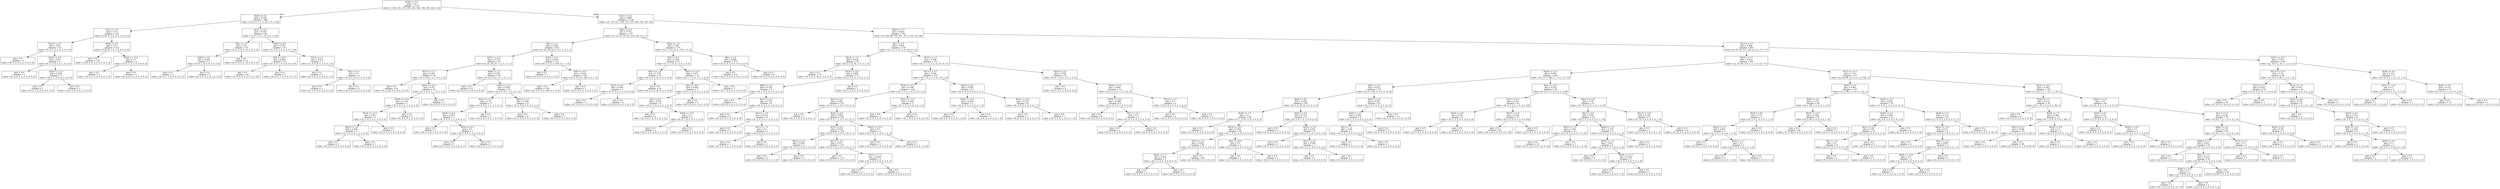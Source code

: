 digraph Tree {
node [shape=box] ;
0 [label="X[36] <= 0.5\ngini = 0.9\nsamples = 1347\nvalue = [136, 132, 134, 129, 128, 144, 144, 140, 128, 132]"] ;
1 [label="X[28] <= 2.5\ngini = 0.546\nsamples = 208\nvalue = [132, 0, 3, 1, 3, 20, 4, 0, 3, 42]"] ;
0 -> 1 [labeldistance=2.5, labelangle=45, headlabel="True"] ;
2 [label="X[21] <= 0.5\ngini = 0.16\nsamples = 142\nvalue = [130, 0, 2, 0, 3, 5, 2, 0, 0, 0]"] ;
1 -> 2 ;
3 [label="X[53] <= 3.5\ngini = 0.66\nsamples = 10\nvalue = [0, 0, 1, 0, 2, 5, 2, 0, 0, 0]"] ;
2 -> 3 ;
4 [label="gini = 0.0\nsamples = 5\nvalue = [0, 0, 0, 0, 0, 5, 0, 0, 0, 0]"] ;
3 -> 4 ;
5 [label="X[18] <= 4.0\ngini = 0.64\nsamples = 5\nvalue = [0, 0, 1, 0, 2, 0, 2, 0, 0, 0]"] ;
3 -> 5 ;
6 [label="gini = 0.0\nsamples = 2\nvalue = [0, 0, 0, 0, 2, 0, 0, 0, 0, 0]"] ;
5 -> 6 ;
7 [label="X[43] <= 11.5\ngini = 0.444\nsamples = 3\nvalue = [0, 0, 1, 0, 0, 0, 2, 0, 0, 0]"] ;
5 -> 7 ;
8 [label="gini = 0.0\nsamples = 1\nvalue = [0, 0, 1, 0, 0, 0, 0, 0, 0, 0]"] ;
7 -> 8 ;
9 [label="gini = 0.0\nsamples = 2\nvalue = [0, 0, 0, 0, 0, 0, 2, 0, 0, 0]"] ;
7 -> 9 ;
10 [label="X[44] <= 9.5\ngini = 0.03\nsamples = 132\nvalue = [130, 0, 1, 0, 1, 0, 0, 0, 0, 0]"] ;
2 -> 10 ;
11 [label="gini = 0.0\nsamples = 130\nvalue = [130, 0, 0, 0, 0, 0, 0, 0, 0, 0]"] ;
10 -> 11 ;
12 [label="X[42] <= 13.0\ngini = 0.5\nsamples = 2\nvalue = [0, 0, 1, 0, 1, 0, 0, 0, 0, 0]"] ;
10 -> 12 ;
13 [label="gini = 0.0\nsamples = 1\nvalue = [0, 0, 1, 0, 0, 0, 0, 0, 0, 0]"] ;
12 -> 13 ;
14 [label="gini = 0.0\nsamples = 1\nvalue = [0, 0, 0, 0, 1, 0, 0, 0, 0, 0]"] ;
12 -> 14 ;
15 [label="X[21] <= 6.5\ngini = 0.539\nsamples = 66\nvalue = [2, 0, 1, 1, 0, 15, 2, 0, 3, 42]"] ;
1 -> 15 ;
16 [label="X[5] <= 1.0\ngini = 0.32\nsamples = 16\nvalue = [0, 0, 1, 0, 0, 13, 2, 0, 0, 0]"] ;
15 -> 16 ;
17 [label="X[46] <= 3.0\ngini = 0.444\nsamples = 3\nvalue = [0, 0, 1, 0, 0, 0, 2, 0, 0, 0]"] ;
16 -> 17 ;
18 [label="gini = 0.0\nsamples = 1\nvalue = [0, 0, 1, 0, 0, 0, 0, 0, 0, 0]"] ;
17 -> 18 ;
19 [label="gini = 0.0\nsamples = 2\nvalue = [0, 0, 0, 0, 0, 0, 2, 0, 0, 0]"] ;
17 -> 19 ;
20 [label="gini = 0.0\nsamples = 13\nvalue = [0, 0, 0, 0, 0, 13, 0, 0, 0, 0]"] ;
16 -> 20 ;
21 [label="X[34] <= 8.0\ngini = 0.287\nsamples = 50\nvalue = [2, 0, 0, 1, 0, 2, 0, 0, 3, 42]"] ;
15 -> 21 ;
22 [label="X[9] <= 10.5\ngini = 0.045\nsamples = 43\nvalue = [0, 0, 0, 1, 0, 0, 0, 0, 0, 42]"] ;
21 -> 22 ;
23 [label="gini = 0.0\nsamples = 42\nvalue = [0, 0, 0, 0, 0, 0, 0, 0, 0, 42]"] ;
22 -> 23 ;
24 [label="gini = 0.0\nsamples = 1\nvalue = [0, 0, 0, 1, 0, 0, 0, 0, 0, 0]"] ;
22 -> 24 ;
25 [label="X[53] <= 1.5\ngini = 0.653\nsamples = 7\nvalue = [2, 0, 0, 0, 0, 2, 0, 0, 3, 0]"] ;
21 -> 25 ;
26 [label="gini = 0.0\nsamples = 3\nvalue = [0, 0, 0, 0, 0, 0, 0, 0, 3, 0]"] ;
25 -> 26 ;
27 [label="X[2] <= 6.5\ngini = 0.5\nsamples = 4\nvalue = [2, 0, 0, 0, 0, 2, 0, 0, 0, 0]"] ;
25 -> 27 ;
28 [label="gini = 0.0\nsamples = 2\nvalue = [2, 0, 0, 0, 0, 0, 0, 0, 0, 0]"] ;
27 -> 28 ;
29 [label="gini = 0.0\nsamples = 2\nvalue = [0, 0, 0, 0, 0, 2, 0, 0, 0, 0]"] ;
27 -> 29 ;
30 [label="X[21] <= 0.5\ngini = 0.888\nsamples = 1139\nvalue = [4, 132, 131, 128, 125, 124, 140, 140, 125, 90]"] ;
0 -> 30 [labeldistance=2.5, labelangle=-45, headlabel="False"] ;
31 [label="X[42] <= 8.5\ngini = 0.731\nsamples = 357\nvalue = [0, 32, 33, 10, 24, 114, 136, 5, 2, 1]"] ;
30 -> 31 ;
32 [label="X[5] <= 1.5\ngini = 0.589\nsamples = 183\nvalue = [0, 25, 26, 10, 3, 111, 1, 4, 2, 1]"] ;
31 -> 32 ;
33 [label="X[27] <= 12.5\ngini = 0.725\nsamples = 72\nvalue = [0, 25, 26, 10, 3, 2, 1, 3, 1, 1]"] ;
32 -> 33 ;
34 [label="X[37] <= 1.5\ngini = 0.461\nsamples = 36\nvalue = [0, 2, 26, 2, 2, 1, 0, 3, 0, 0]"] ;
33 -> 34 ;
35 [label="gini = 0.0\nsamples = 26\nvalue = [0, 0, 26, 0, 0, 0, 0, 0, 0, 0]"] ;
34 -> 35 ;
36 [label="X[43] <= 15.0\ngini = 0.78\nsamples = 10\nvalue = [0, 2, 0, 2, 2, 1, 0, 3, 0, 0]"] ;
34 -> 36 ;
37 [label="X[34] <= 12.0\ngini = 0.735\nsamples = 7\nvalue = [0, 2, 0, 2, 2, 1, 0, 0, 0, 0]"] ;
36 -> 37 ;
38 [label="X[19] <= 12.0\ngini = 0.64\nsamples = 5\nvalue = [0, 2, 0, 2, 0, 1, 0, 0, 0, 0]"] ;
37 -> 38 ;
39 [label="X[25] <= 5.0\ngini = 0.444\nsamples = 3\nvalue = [0, 0, 0, 2, 0, 1, 0, 0, 0, 0]"] ;
38 -> 39 ;
40 [label="gini = 0.0\nsamples = 2\nvalue = [0, 0, 0, 2, 0, 0, 0, 0, 0, 0]"] ;
39 -> 40 ;
41 [label="gini = 0.0\nsamples = 1\nvalue = [0, 0, 0, 0, 0, 1, 0, 0, 0, 0]"] ;
39 -> 41 ;
42 [label="gini = 0.0\nsamples = 2\nvalue = [0, 2, 0, 0, 0, 0, 0, 0, 0, 0]"] ;
38 -> 42 ;
43 [label="gini = 0.0\nsamples = 2\nvalue = [0, 0, 0, 0, 2, 0, 0, 0, 0, 0]"] ;
37 -> 43 ;
44 [label="gini = 0.0\nsamples = 3\nvalue = [0, 0, 0, 0, 0, 0, 0, 3, 0, 0]"] ;
36 -> 44 ;
45 [label="X[46] <= 2.5\ngini = 0.539\nsamples = 36\nvalue = [0, 23, 0, 8, 1, 1, 1, 0, 1, 1]"] ;
33 -> 45 ;
46 [label="gini = 0.0\nsamples = 23\nvalue = [0, 23, 0, 0, 0, 0, 0, 0, 0, 0]"] ;
45 -> 46 ;
47 [label="X[12] <= 13.5\ngini = 0.592\nsamples = 13\nvalue = [0, 0, 0, 8, 1, 1, 1, 0, 1, 1]"] ;
45 -> 47 ;
48 [label="X[51] <= 11.5\ngini = 0.75\nsamples = 4\nvalue = [0, 0, 0, 0, 1, 1, 1, 0, 0, 1]"] ;
47 -> 48 ;
49 [label="X[10] <= 8.5\ngini = 0.667\nsamples = 3\nvalue = [0, 0, 0, 0, 1, 1, 0, 0, 0, 1]"] ;
48 -> 49 ;
50 [label="gini = 0.0\nsamples = 1\nvalue = [0, 0, 0, 0, 1, 0, 0, 0, 0, 0]"] ;
49 -> 50 ;
51 [label="X[52] <= 9.5\ngini = 0.5\nsamples = 2\nvalue = [0, 0, 0, 0, 0, 1, 0, 0, 0, 1]"] ;
49 -> 51 ;
52 [label="gini = 0.0\nsamples = 1\nvalue = [0, 0, 0, 0, 0, 0, 0, 0, 0, 1]"] ;
51 -> 52 ;
53 [label="gini = 0.0\nsamples = 1\nvalue = [0, 0, 0, 0, 0, 1, 0, 0, 0, 0]"] ;
51 -> 53 ;
54 [label="gini = 0.0\nsamples = 1\nvalue = [0, 0, 0, 0, 0, 0, 1, 0, 0, 0]"] ;
48 -> 54 ;
55 [label="X[62] <= 1.5\ngini = 0.198\nsamples = 9\nvalue = [0, 0, 0, 8, 0, 0, 0, 0, 1, 0]"] ;
47 -> 55 ;
56 [label="gini = 0.0\nsamples = 8\nvalue = [0, 0, 0, 8, 0, 0, 0, 0, 0, 0]"] ;
55 -> 56 ;
57 [label="gini = 0.0\nsamples = 1\nvalue = [0, 0, 0, 0, 0, 0, 0, 0, 1, 0]"] ;
55 -> 57 ;
58 [label="X[18] <= 4.0\ngini = 0.036\nsamples = 111\nvalue = [0, 0, 0, 0, 0, 109, 0, 1, 1, 0]"] ;
32 -> 58 ;
59 [label="gini = 0.0\nsamples = 1\nvalue = [0, 0, 0, 0, 0, 0, 0, 1, 0, 0]"] ;
58 -> 59 ;
60 [label="X[9] <= 15.0\ngini = 0.018\nsamples = 110\nvalue = [0, 0, 0, 0, 0, 109, 0, 0, 1, 0]"] ;
58 -> 60 ;
61 [label="gini = 0.0\nsamples = 109\nvalue = [0, 0, 0, 0, 0, 109, 0, 0, 0, 0]"] ;
60 -> 61 ;
62 [label="gini = 0.0\nsamples = 1\nvalue = [0, 0, 0, 0, 0, 0, 0, 0, 1, 0]"] ;
60 -> 62 ;
63 [label="X[54] <= 1.5\ngini = 0.38\nsamples = 174\nvalue = [0, 7, 7, 0, 21, 3, 135, 1, 0, 0]"] ;
31 -> 63 ;
64 [label="X[2] <= 0.5\ngini = 0.622\nsamples = 37\nvalue = [0, 7, 1, 0, 21, 3, 4, 1, 0, 0]"] ;
63 -> 64 ;
65 [label="X[41] <= 3.0\ngini = 0.159\nsamples = 23\nvalue = [0, 0, 0, 0, 21, 0, 2, 0, 0, 0]"] ;
64 -> 65 ;
66 [label="X[12] <= 6.5\ngini = 0.444\nsamples = 3\nvalue = [0, 0, 0, 0, 1, 0, 2, 0, 0, 0]"] ;
65 -> 66 ;
67 [label="gini = 0.0\nsamples = 1\nvalue = [0, 0, 0, 0, 1, 0, 0, 0, 0, 0]"] ;
66 -> 67 ;
68 [label="gini = 0.0\nsamples = 2\nvalue = [0, 0, 0, 0, 0, 0, 2, 0, 0, 0]"] ;
66 -> 68 ;
69 [label="gini = 0.0\nsamples = 20\nvalue = [0, 0, 0, 0, 20, 0, 0, 0, 0, 0]"] ;
65 -> 69 ;
70 [label="X[27] <= 15.0\ngini = 0.673\nsamples = 14\nvalue = [0, 7, 1, 0, 0, 3, 2, 1, 0, 0]"] ;
64 -> 70 ;
71 [label="X[5] <= 10.0\ngini = 0.694\nsamples = 7\nvalue = [0, 0, 1, 0, 0, 3, 2, 1, 0, 0]"] ;
70 -> 71 ;
72 [label="X[2] <= 6.5\ngini = 0.625\nsamples = 4\nvalue = [0, 0, 1, 0, 0, 0, 2, 1, 0, 0]"] ;
71 -> 72 ;
73 [label="gini = 0.0\nsamples = 2\nvalue = [0, 0, 0, 0, 0, 0, 2, 0, 0, 0]"] ;
72 -> 73 ;
74 [label="X[50] <= 13.0\ngini = 0.5\nsamples = 2\nvalue = [0, 0, 1, 0, 0, 0, 0, 1, 0, 0]"] ;
72 -> 74 ;
75 [label="gini = 0.0\nsamples = 1\nvalue = [0, 0, 0, 0, 0, 0, 0, 1, 0, 0]"] ;
74 -> 75 ;
76 [label="gini = 0.0\nsamples = 1\nvalue = [0, 0, 1, 0, 0, 0, 0, 0, 0, 0]"] ;
74 -> 76 ;
77 [label="gini = 0.0\nsamples = 3\nvalue = [0, 0, 0, 0, 0, 3, 0, 0, 0, 0]"] ;
71 -> 77 ;
78 [label="gini = 0.0\nsamples = 7\nvalue = [0, 7, 0, 0, 0, 0, 0, 0, 0, 0]"] ;
70 -> 78 ;
79 [label="X[9] <= 3.0\ngini = 0.084\nsamples = 137\nvalue = [0, 0, 6, 0, 0, 0, 131, 0, 0, 0]"] ;
63 -> 79 ;
80 [label="gini = 0.0\nsamples = 131\nvalue = [0, 0, 0, 0, 0, 0, 131, 0, 0, 0]"] ;
79 -> 80 ;
81 [label="gini = 0.0\nsamples = 6\nvalue = [0, 0, 6, 0, 0, 0, 0, 0, 0, 0]"] ;
79 -> 81 ;
82 [label="X[60] <= 7.5\ngini = 0.861\nsamples = 782\nvalue = [4, 100, 98, 118, 101, 10, 4, 135, 123, 89]"] ;
30 -> 82 ;
83 [label="X[5] <= 0.5\ngini = 0.502\nsamples = 179\nvalue = [0, 7, 4, 7, 17, 2, 0, 124, 6, 12]"] ;
82 -> 83 ;
84 [label="X[12] <= 7.5\ngini = 0.638\nsamples = 28\nvalue = [0, 2, 3, 0, 16, 1, 0, 3, 2, 1]"] ;
83 -> 84 ;
85 [label="gini = 0.0\nsamples = 16\nvalue = [0, 0, 0, 0, 16, 0, 0, 0, 0, 0]"] ;
84 -> 85 ;
86 [label="X[53] <= 15.0\ngini = 0.806\nsamples = 12\nvalue = [0, 2, 3, 0, 0, 1, 0, 3, 2, 1]"] ;
84 -> 86 ;
87 [label="X[60] <= 1.5\ngini = 0.765\nsamples = 9\nvalue = [0, 2, 0, 0, 0, 1, 0, 3, 2, 1]"] ;
86 -> 87 ;
88 [label="gini = 0.0\nsamples = 3\nvalue = [0, 0, 0, 0, 0, 0, 0, 3, 0, 0]"] ;
87 -> 88 ;
89 [label="X[21] <= 6.0\ngini = 0.722\nsamples = 6\nvalue = [0, 2, 0, 0, 0, 1, 0, 0, 2, 1]"] ;
87 -> 89 ;
90 [label="gini = 0.0\nsamples = 2\nvalue = [0, 2, 0, 0, 0, 0, 0, 0, 0, 0]"] ;
89 -> 90 ;
91 [label="X[17] <= 3.0\ngini = 0.625\nsamples = 4\nvalue = [0, 0, 0, 0, 0, 1, 0, 0, 2, 1]"] ;
89 -> 91 ;
92 [label="gini = 0.0\nsamples = 2\nvalue = [0, 0, 0, 0, 0, 0, 0, 0, 2, 0]"] ;
91 -> 92 ;
93 [label="X[37] <= 7.5\ngini = 0.5\nsamples = 2\nvalue = [0, 0, 0, 0, 0, 1, 0, 0, 0, 1]"] ;
91 -> 93 ;
94 [label="gini = 0.0\nsamples = 1\nvalue = [0, 0, 0, 0, 0, 1, 0, 0, 0, 0]"] ;
93 -> 94 ;
95 [label="gini = 0.0\nsamples = 1\nvalue = [0, 0, 0, 0, 0, 0, 0, 0, 0, 1]"] ;
93 -> 95 ;
96 [label="gini = 0.0\nsamples = 3\nvalue = [0, 0, 3, 0, 0, 0, 0, 0, 0, 0]"] ;
86 -> 96 ;
97 [label="X[53] <= 1.5\ngini = 0.348\nsamples = 151\nvalue = [0, 5, 1, 7, 1, 1, 0, 121, 4, 11]"] ;
83 -> 97 ;
98 [label="X[17] <= 5.5\ngini = 0.218\nsamples = 135\nvalue = [0, 1, 0, 1, 1, 0, 0, 119, 4, 9]"] ;
97 -> 98 ;
99 [label="X[19] <= 10.5\ngini = 0.109\nsamples = 124\nvalue = [0, 1, 0, 1, 1, 0, 0, 117, 2, 2]"] ;
98 -> 99 ;
100 [label="X[51] <= 2.5\ngini = 0.065\nsamples = 121\nvalue = [0, 0, 0, 1, 1, 0, 0, 117, 0, 2]"] ;
99 -> 100 ;
101 [label="gini = 0.0\nsamples = 1\nvalue = [0, 0, 0, 0, 0, 0, 0, 0, 0, 1]"] ;
100 -> 101 ;
102 [label="X[25] <= 6.5\ngini = 0.049\nsamples = 120\nvalue = [0, 0, 0, 1, 1, 0, 0, 117, 0, 1]"] ;
100 -> 102 ;
103 [label="X[37] <= 0.5\ngini = 0.033\nsamples = 118\nvalue = [0, 0, 0, 1, 0, 0, 0, 116, 0, 1]"] ;
102 -> 103 ;
104 [label="X[52] <= 4.5\ngini = 0.444\nsamples = 3\nvalue = [0, 0, 0, 1, 0, 0, 0, 2, 0, 0]"] ;
103 -> 104 ;
105 [label="gini = 0.0\nsamples = 2\nvalue = [0, 0, 0, 0, 0, 0, 0, 2, 0, 0]"] ;
104 -> 105 ;
106 [label="gini = 0.0\nsamples = 1\nvalue = [0, 0, 0, 1, 0, 0, 0, 0, 0, 0]"] ;
104 -> 106 ;
107 [label="X[17] <= 4.5\ngini = 0.017\nsamples = 115\nvalue = [0, 0, 0, 0, 0, 0, 0, 114, 0, 1]"] ;
103 -> 107 ;
108 [label="gini = 0.0\nsamples = 112\nvalue = [0, 0, 0, 0, 0, 0, 0, 112, 0, 0]"] ;
107 -> 108 ;
109 [label="X[27] <= 7.5\ngini = 0.444\nsamples = 3\nvalue = [0, 0, 0, 0, 0, 0, 0, 2, 0, 1]"] ;
107 -> 109 ;
110 [label="gini = 0.0\nsamples = 2\nvalue = [0, 0, 0, 0, 0, 0, 0, 2, 0, 0]"] ;
109 -> 110 ;
111 [label="gini = 0.0\nsamples = 1\nvalue = [0, 0, 0, 0, 0, 0, 0, 0, 0, 1]"] ;
109 -> 111 ;
112 [label="X[43] <= 13.5\ngini = 0.5\nsamples = 2\nvalue = [0, 0, 0, 0, 1, 0, 0, 1, 0, 0]"] ;
102 -> 112 ;
113 [label="gini = 0.0\nsamples = 1\nvalue = [0, 0, 0, 0, 1, 0, 0, 0, 0, 0]"] ;
112 -> 113 ;
114 [label="gini = 0.0\nsamples = 1\nvalue = [0, 0, 0, 0, 0, 0, 0, 1, 0, 0]"] ;
112 -> 114 ;
115 [label="X[21] <= 13.5\ngini = 0.444\nsamples = 3\nvalue = [0, 1, 0, 0, 0, 0, 0, 0, 2, 0]"] ;
99 -> 115 ;
116 [label="gini = 0.0\nsamples = 2\nvalue = [0, 0, 0, 0, 0, 0, 0, 0, 2, 0]"] ;
115 -> 116 ;
117 [label="gini = 0.0\nsamples = 1\nvalue = [0, 1, 0, 0, 0, 0, 0, 0, 0, 0]"] ;
115 -> 117 ;
118 [label="X[26] <= 8.5\ngini = 0.529\nsamples = 11\nvalue = [0, 0, 0, 0, 0, 0, 0, 2, 2, 7]"] ;
98 -> 118 ;
119 [label="X[52] <= 10.5\ngini = 0.444\nsamples = 3\nvalue = [0, 0, 0, 0, 0, 0, 0, 2, 1, 0]"] ;
118 -> 119 ;
120 [label="gini = 0.0\nsamples = 2\nvalue = [0, 0, 0, 0, 0, 0, 0, 2, 0, 0]"] ;
119 -> 120 ;
121 [label="gini = 0.0\nsamples = 1\nvalue = [0, 0, 0, 0, 0, 0, 0, 0, 1, 0]"] ;
119 -> 121 ;
122 [label="X[35] <= 14.0\ngini = 0.219\nsamples = 8\nvalue = [0, 0, 0, 0, 0, 0, 0, 0, 1, 7]"] ;
118 -> 122 ;
123 [label="gini = 0.0\nsamples = 7\nvalue = [0, 0, 0, 0, 0, 0, 0, 0, 0, 7]"] ;
122 -> 123 ;
124 [label="gini = 0.0\nsamples = 1\nvalue = [0, 0, 0, 0, 0, 0, 0, 0, 1, 0]"] ;
122 -> 124 ;
125 [label="X[10] <= 2.0\ngini = 0.758\nsamples = 16\nvalue = [0, 4, 1, 6, 0, 1, 0, 2, 0, 2]"] ;
97 -> 125 ;
126 [label="gini = 0.0\nsamples = 4\nvalue = [0, 4, 0, 0, 0, 0, 0, 0, 0, 0]"] ;
125 -> 126 ;
127 [label="X[38] <= 0.5\ngini = 0.681\nsamples = 12\nvalue = [0, 0, 1, 6, 0, 1, 0, 2, 0, 2]"] ;
125 -> 127 ;
128 [label="X[10] <= 15.0\ngini = 0.406\nsamples = 8\nvalue = [0, 0, 1, 6, 0, 1, 0, 0, 0, 0]"] ;
127 -> 128 ;
129 [label="gini = 0.0\nsamples = 6\nvalue = [0, 0, 0, 6, 0, 0, 0, 0, 0, 0]"] ;
128 -> 129 ;
130 [label="X[2] <= 11.5\ngini = 0.5\nsamples = 2\nvalue = [0, 0, 1, 0, 0, 1, 0, 0, 0, 0]"] ;
128 -> 130 ;
131 [label="gini = 0.0\nsamples = 1\nvalue = [0, 0, 1, 0, 0, 0, 0, 0, 0, 0]"] ;
130 -> 131 ;
132 [label="gini = 0.0\nsamples = 1\nvalue = [0, 0, 0, 0, 0, 1, 0, 0, 0, 0]"] ;
130 -> 132 ;
133 [label="X[14] <= 1.0\ngini = 0.5\nsamples = 4\nvalue = [0, 0, 0, 0, 0, 0, 0, 2, 0, 2]"] ;
127 -> 133 ;
134 [label="gini = 0.0\nsamples = 2\nvalue = [0, 0, 0, 0, 0, 0, 0, 0, 0, 2]"] ;
133 -> 134 ;
135 [label="gini = 0.0\nsamples = 2\nvalue = [0, 0, 0, 0, 0, 0, 0, 2, 0, 0]"] ;
133 -> 135 ;
136 [label="X[33] <= 3.5\ngini = 0.844\nsamples = 603\nvalue = [4, 93, 94, 111, 84, 8, 4, 11, 117, 77]"] ;
82 -> 136 ;
137 [label="X[43] <= 3.5\ngini = 0.812\nsamples = 497\nvalue = [2, 79, 94, 110, 3, 7, 1, 9, 115, 77]"] ;
136 -> 137 ;
138 [label="X[29] <= 12.5\ngini = 0.666\nsamples = 220\nvalue = [0, 15, 5, 100, 0, 7, 0, 3, 15, 75]"] ;
137 -> 138 ;
139 [label="X[34] <= 3.5\ngini = 0.423\nsamples = 127\nvalue = [0, 5, 2, 95, 0, 3, 0, 0, 13, 9]"] ;
138 -> 139 ;
140 [label="X[26] <= 8.5\ngini = 0.228\nsamples = 105\nvalue = [0, 3, 2, 92, 0, 3, 0, 0, 0, 5]"] ;
139 -> 140 ;
141 [label="X[28] <= 7.5\ngini = 0.1\nsamples = 96\nvalue = [0, 1, 2, 91, 0, 0, 0, 0, 0, 2]"] ;
140 -> 141 ;
142 [label="gini = 0.0\nsamples = 2\nvalue = [0, 0, 2, 0, 0, 0, 0, 0, 0, 0]"] ;
141 -> 142 ;
143 [label="X[19] <= 14.5\ngini = 0.062\nsamples = 94\nvalue = [0, 1, 0, 91, 0, 0, 0, 0, 0, 2]"] ;
141 -> 143 ;
144 [label="X[13] <= 3.5\ngini = 0.022\nsamples = 92\nvalue = [0, 0, 0, 91, 0, 0, 0, 0, 0, 1]"] ;
143 -> 144 ;
145 [label="X[20] <= 7.5\ngini = 0.444\nsamples = 3\nvalue = [0, 0, 0, 2, 0, 0, 0, 0, 0, 1]"] ;
144 -> 145 ;
146 [label="gini = 0.0\nsamples = 1\nvalue = [0, 0, 0, 0, 0, 0, 0, 0, 0, 1]"] ;
145 -> 146 ;
147 [label="gini = 0.0\nsamples = 2\nvalue = [0, 0, 0, 2, 0, 0, 0, 0, 0, 0]"] ;
145 -> 147 ;
148 [label="gini = 0.0\nsamples = 89\nvalue = [0, 0, 0, 89, 0, 0, 0, 0, 0, 0]"] ;
144 -> 148 ;
149 [label="X[4] <= 10.0\ngini = 0.5\nsamples = 2\nvalue = [0, 1, 0, 0, 0, 0, 0, 0, 0, 1]"] ;
143 -> 149 ;
150 [label="gini = 0.0\nsamples = 1\nvalue = [0, 1, 0, 0, 0, 0, 0, 0, 0, 0]"] ;
149 -> 150 ;
151 [label="gini = 0.0\nsamples = 1\nvalue = [0, 0, 0, 0, 0, 0, 0, 0, 0, 1]"] ;
149 -> 151 ;
152 [label="X[36] <= 5.0\ngini = 0.716\nsamples = 9\nvalue = [0, 2, 0, 1, 0, 3, 0, 0, 0, 3]"] ;
140 -> 152 ;
153 [label="gini = 0.0\nsamples = 3\nvalue = [0, 0, 0, 0, 0, 0, 0, 0, 0, 3]"] ;
152 -> 153 ;
154 [label="X[25] <= 5.5\ngini = 0.611\nsamples = 6\nvalue = [0, 2, 0, 1, 0, 3, 0, 0, 0, 0]"] ;
152 -> 154 ;
155 [label="gini = 0.0\nsamples = 3\nvalue = [0, 0, 0, 0, 0, 3, 0, 0, 0, 0]"] ;
154 -> 155 ;
156 [label="X[21] <= 9.5\ngini = 0.444\nsamples = 3\nvalue = [0, 2, 0, 1, 0, 0, 0, 0, 0, 0]"] ;
154 -> 156 ;
157 [label="gini = 0.0\nsamples = 2\nvalue = [0, 2, 0, 0, 0, 0, 0, 0, 0, 0]"] ;
156 -> 157 ;
158 [label="gini = 0.0\nsamples = 1\nvalue = [0, 0, 0, 1, 0, 0, 0, 0, 0, 0]"] ;
156 -> 158 ;
159 [label="X[42] <= 3.5\ngini = 0.591\nsamples = 22\nvalue = [0, 2, 0, 3, 0, 0, 0, 0, 13, 4]"] ;
139 -> 159 ;
160 [label="X[25] <= 2.0\ngini = 0.642\nsamples = 9\nvalue = [0, 2, 0, 3, 0, 0, 0, 0, 0, 4]"] ;
159 -> 160 ;
161 [label="X[2] <= 1.5\ngini = 0.48\nsamples = 5\nvalue = [0, 2, 0, 3, 0, 0, 0, 0, 0, 0]"] ;
160 -> 161 ;
162 [label="gini = 0.0\nsamples = 2\nvalue = [0, 2, 0, 0, 0, 0, 0, 0, 0, 0]"] ;
161 -> 162 ;
163 [label="gini = 0.0\nsamples = 3\nvalue = [0, 0, 0, 3, 0, 0, 0, 0, 0, 0]"] ;
161 -> 163 ;
164 [label="gini = 0.0\nsamples = 4\nvalue = [0, 0, 0, 0, 0, 0, 0, 0, 0, 4]"] ;
160 -> 164 ;
165 [label="gini = 0.0\nsamples = 13\nvalue = [0, 0, 0, 0, 0, 0, 0, 0, 13, 0]"] ;
159 -> 165 ;
166 [label="X[5] <= 13.5\ngini = 0.478\nsamples = 93\nvalue = [0, 10, 3, 5, 0, 4, 0, 3, 2, 66]"] ;
138 -> 166 ;
167 [label="X[27] <= 0.5\ngini = 0.181\nsamples = 62\nvalue = [0, 0, 3, 2, 0, 1, 0, 0, 0, 56]"] ;
166 -> 167 ;
168 [label="X[19] <= 4.0\ngini = 0.48\nsamples = 5\nvalue = [0, 0, 3, 2, 0, 0, 0, 0, 0, 0]"] ;
167 -> 168 ;
169 [label="gini = 0.0\nsamples = 2\nvalue = [0, 0, 0, 2, 0, 0, 0, 0, 0, 0]"] ;
168 -> 169 ;
170 [label="gini = 0.0\nsamples = 3\nvalue = [0, 0, 3, 0, 0, 0, 0, 0, 0, 0]"] ;
168 -> 170 ;
171 [label="X[57] <= 2.0\ngini = 0.034\nsamples = 57\nvalue = [0, 0, 0, 0, 0, 1, 0, 0, 0, 56]"] ;
167 -> 171 ;
172 [label="gini = 0.0\nsamples = 56\nvalue = [0, 0, 0, 0, 0, 0, 0, 0, 0, 56]"] ;
171 -> 172 ;
173 [label="gini = 0.0\nsamples = 1\nvalue = [0, 0, 0, 0, 0, 1, 0, 0, 0, 0]"] ;
171 -> 173 ;
174 [label="X[61] <= 13.0\ngini = 0.76\nsamples = 31\nvalue = [0, 10, 0, 3, 0, 3, 0, 3, 2, 10]"] ;
166 -> 174 ;
175 [label="X[2] <= 2.5\ngini = 0.68\nsamples = 20\nvalue = [0, 0, 0, 3, 0, 3, 0, 3, 1, 10]"] ;
174 -> 175 ;
176 [label="X[23] <= 3.5\ngini = 0.165\nsamples = 11\nvalue = [0, 0, 0, 0, 0, 0, 0, 1, 0, 10]"] ;
175 -> 176 ;
177 [label="gini = 0.0\nsamples = 10\nvalue = [0, 0, 0, 0, 0, 0, 0, 0, 0, 10]"] ;
176 -> 177 ;
178 [label="gini = 0.0\nsamples = 1\nvalue = [0, 0, 0, 0, 0, 0, 0, 1, 0, 0]"] ;
176 -> 178 ;
179 [label="X[46] <= 3.5\ngini = 0.716\nsamples = 9\nvalue = [0, 0, 0, 3, 0, 3, 0, 2, 1, 0]"] ;
175 -> 179 ;
180 [label="X[43] <= 1.0\ngini = 0.611\nsamples = 6\nvalue = [0, 0, 0, 0, 0, 3, 0, 2, 1, 0]"] ;
179 -> 180 ;
181 [label="gini = 0.0\nsamples = 3\nvalue = [0, 0, 0, 0, 0, 3, 0, 0, 0, 0]"] ;
180 -> 181 ;
182 [label="X[29] <= 13.5\ngini = 0.444\nsamples = 3\nvalue = [0, 0, 0, 0, 0, 0, 0, 2, 1, 0]"] ;
180 -> 182 ;
183 [label="gini = 0.0\nsamples = 1\nvalue = [0, 0, 0, 0, 0, 0, 0, 0, 1, 0]"] ;
182 -> 183 ;
184 [label="gini = 0.0\nsamples = 2\nvalue = [0, 0, 0, 0, 0, 0, 0, 2, 0, 0]"] ;
182 -> 184 ;
185 [label="gini = 0.0\nsamples = 3\nvalue = [0, 0, 0, 3, 0, 0, 0, 0, 0, 0]"] ;
179 -> 185 ;
186 [label="X[12] <= 13.5\ngini = 0.165\nsamples = 11\nvalue = [0, 10, 0, 0, 0, 0, 0, 0, 1, 0]"] ;
174 -> 186 ;
187 [label="gini = 0.0\nsamples = 1\nvalue = [0, 0, 0, 0, 0, 0, 0, 0, 1, 0]"] ;
186 -> 187 ;
188 [label="gini = 0.0\nsamples = 10\nvalue = [0, 10, 0, 0, 0, 0, 0, 0, 0, 0]"] ;
186 -> 188 ;
189 [label="X[27] <= 10.5\ngini = 0.711\nsamples = 277\nvalue = [2, 64, 89, 10, 3, 0, 1, 6, 100, 2]"] ;
137 -> 189 ;
190 [label="X[34] <= 3.5\ngini = 0.462\nsamples = 121\nvalue = [1, 2, 86, 3, 2, 0, 0, 5, 21, 1]"] ;
189 -> 190 ;
191 [label="X[50] <= 0.5\ngini = 0.133\nsamples = 86\nvalue = [0, 2, 80, 1, 0, 0, 0, 1, 2, 0]"] ;
190 -> 191 ;
192 [label="X[19] <= 8.0\ngini = 0.72\nsamples = 5\nvalue = [0, 2, 0, 1, 0, 0, 0, 1, 1, 0]"] ;
191 -> 192 ;
193 [label="X[30] <= 0.5\ngini = 0.667\nsamples = 3\nvalue = [0, 0, 0, 1, 0, 0, 0, 1, 1, 0]"] ;
192 -> 193 ;
194 [label="gini = 0.0\nsamples = 1\nvalue = [0, 0, 0, 1, 0, 0, 0, 0, 0, 0]"] ;
193 -> 194 ;
195 [label="X[25] <= 1.5\ngini = 0.5\nsamples = 2\nvalue = [0, 0, 0, 0, 0, 0, 0, 1, 1, 0]"] ;
193 -> 195 ;
196 [label="gini = 0.0\nsamples = 1\nvalue = [0, 0, 0, 0, 0, 0, 0, 1, 0, 0]"] ;
195 -> 196 ;
197 [label="gini = 0.0\nsamples = 1\nvalue = [0, 0, 0, 0, 0, 0, 0, 0, 1, 0]"] ;
195 -> 197 ;
198 [label="gini = 0.0\nsamples = 2\nvalue = [0, 2, 0, 0, 0, 0, 0, 0, 0, 0]"] ;
192 -> 198 ;
199 [label="X[19] <= 13.5\ngini = 0.024\nsamples = 81\nvalue = [0, 0, 80, 0, 0, 0, 0, 0, 1, 0]"] ;
191 -> 199 ;
200 [label="gini = 0.0\nsamples = 80\nvalue = [0, 0, 80, 0, 0, 0, 0, 0, 0, 0]"] ;
199 -> 200 ;
201 [label="gini = 0.0\nsamples = 1\nvalue = [0, 0, 0, 0, 0, 0, 0, 0, 1, 0]"] ;
199 -> 201 ;
202 [label="X[26] <= 5.0\ngini = 0.655\nsamples = 35\nvalue = [1, 0, 6, 2, 2, 0, 0, 4, 19, 1]"] ;
190 -> 202 ;
203 [label="X[38] <= 1.5\ngini = 0.694\nsamples = 14\nvalue = [0, 0, 6, 2, 0, 0, 0, 4, 2, 0]"] ;
202 -> 203 ;
204 [label="X[51] <= 8.5\ngini = 0.56\nsamples = 10\nvalue = [0, 0, 6, 2, 0, 0, 0, 0, 2, 0]"] ;
203 -> 204 ;
205 [label="X[2] <= 3.0\ngini = 0.5\nsamples = 4\nvalue = [0, 0, 0, 2, 0, 0, 0, 0, 2, 0]"] ;
204 -> 205 ;
206 [label="gini = 0.0\nsamples = 2\nvalue = [0, 0, 0, 0, 0, 0, 0, 0, 2, 0]"] ;
205 -> 206 ;
207 [label="gini = 0.0\nsamples = 2\nvalue = [0, 0, 0, 2, 0, 0, 0, 0, 0, 0]"] ;
205 -> 207 ;
208 [label="gini = 0.0\nsamples = 6\nvalue = [0, 0, 6, 0, 0, 0, 0, 0, 0, 0]"] ;
204 -> 208 ;
209 [label="gini = 0.0\nsamples = 4\nvalue = [0, 0, 0, 0, 0, 0, 0, 4, 0, 0]"] ;
203 -> 209 ;
210 [label="X[28] <= 7.5\ngini = 0.331\nsamples = 21\nvalue = [1, 0, 0, 0, 2, 0, 0, 0, 17, 1]"] ;
202 -> 210 ;
211 [label="X[29] <= 15.5\ngini = 0.72\nsamples = 5\nvalue = [1, 0, 0, 0, 2, 0, 0, 0, 1, 1]"] ;
210 -> 211 ;
212 [label="gini = 0.0\nsamples = 2\nvalue = [0, 0, 0, 0, 2, 0, 0, 0, 0, 0]"] ;
211 -> 212 ;
213 [label="X[4] <= 11.5\ngini = 0.667\nsamples = 3\nvalue = [1, 0, 0, 0, 0, 0, 0, 0, 1, 1]"] ;
211 -> 213 ;
214 [label="X[60] <= 13.0\ngini = 0.5\nsamples = 2\nvalue = [1, 0, 0, 0, 0, 0, 0, 0, 0, 1]"] ;
213 -> 214 ;
215 [label="gini = 0.0\nsamples = 1\nvalue = [1, 0, 0, 0, 0, 0, 0, 0, 0, 0]"] ;
214 -> 215 ;
216 [label="gini = 0.0\nsamples = 1\nvalue = [0, 0, 0, 0, 0, 0, 0, 0, 0, 1]"] ;
214 -> 216 ;
217 [label="gini = 0.0\nsamples = 1\nvalue = [0, 0, 0, 0, 0, 0, 0, 0, 1, 0]"] ;
213 -> 217 ;
218 [label="gini = 0.0\nsamples = 16\nvalue = [0, 0, 0, 0, 0, 0, 0, 0, 16, 0]"] ;
210 -> 218 ;
219 [label="X[12] <= 14.5\ngini = 0.583\nsamples = 156\nvalue = [1, 62, 3, 7, 1, 0, 1, 1, 79, 1]"] ;
189 -> 219 ;
220 [label="X[18] <= 1.0\ngini = 0.172\nsamples = 76\nvalue = [0, 1, 0, 4, 0, 0, 0, 1, 69, 1]"] ;
219 -> 220 ;
221 [label="gini = 0.0\nsamples = 4\nvalue = [0, 0, 0, 4, 0, 0, 0, 0, 0, 0]"] ;
220 -> 221 ;
222 [label="X[30] <= 7.5\ngini = 0.081\nsamples = 72\nvalue = [0, 1, 0, 0, 0, 0, 0, 1, 69, 1]"] ;
220 -> 222 ;
223 [label="X[21] <= 4.5\ngini = 0.028\nsamples = 70\nvalue = [0, 1, 0, 0, 0, 0, 0, 0, 69, 0]"] ;
222 -> 223 ;
224 [label="gini = 0.0\nsamples = 1\nvalue = [0, 1, 0, 0, 0, 0, 0, 0, 0, 0]"] ;
223 -> 224 ;
225 [label="gini = 0.0\nsamples = 69\nvalue = [0, 0, 0, 0, 0, 0, 0, 0, 69, 0]"] ;
223 -> 225 ;
226 [label="X[36] <= 9.0\ngini = 0.5\nsamples = 2\nvalue = [0, 0, 0, 0, 0, 0, 0, 1, 0, 1]"] ;
222 -> 226 ;
227 [label="gini = 0.0\nsamples = 1\nvalue = [0, 0, 0, 0, 0, 0, 0, 0, 0, 1]"] ;
226 -> 227 ;
228 [label="gini = 0.0\nsamples = 1\nvalue = [0, 0, 0, 0, 0, 0, 0, 1, 0, 0]"] ;
226 -> 228 ;
229 [label="X[20] <= 13.5\ngini = 0.4\nsamples = 80\nvalue = [1, 61, 3, 3, 1, 0, 1, 0, 10, 0]"] ;
219 -> 229 ;
230 [label="X[30] <= 0.5\ngini = 0.34\nsamples = 10\nvalue = [1, 0, 0, 0, 0, 0, 1, 0, 8, 0]"] ;
229 -> 230 ;
231 [label="gini = 0.0\nsamples = 8\nvalue = [0, 0, 0, 0, 0, 0, 0, 0, 8, 0]"] ;
230 -> 231 ;
232 [label="X[29] <= 14.5\ngini = 0.5\nsamples = 2\nvalue = [1, 0, 0, 0, 0, 0, 1, 0, 0, 0]"] ;
230 -> 232 ;
233 [label="gini = 0.0\nsamples = 1\nvalue = [0, 0, 0, 0, 0, 0, 1, 0, 0, 0]"] ;
232 -> 233 ;
234 [label="gini = 0.0\nsamples = 1\nvalue = [1, 0, 0, 0, 0, 0, 0, 0, 0, 0]"] ;
232 -> 234 ;
235 [label="X[1] <= 0.5\ngini = 0.236\nsamples = 70\nvalue = [0, 61, 3, 3, 1, 0, 0, 0, 2, 0]"] ;
229 -> 235 ;
236 [label="X[46] <= 4.0\ngini = 0.118\nsamples = 65\nvalue = [0, 61, 1, 0, 1, 0, 0, 0, 2, 0]"] ;
235 -> 236 ;
237 [label="X[28] <= 7.5\ngini = 0.061\nsamples = 63\nvalue = [0, 61, 0, 0, 0, 0, 0, 0, 2, 0]"] ;
236 -> 237 ;
238 [label="gini = 0.0\nsamples = 1\nvalue = [0, 0, 0, 0, 0, 0, 0, 0, 1, 0]"] ;
237 -> 238 ;
239 [label="X[52] <= 7.5\ngini = 0.032\nsamples = 62\nvalue = [0, 61, 0, 0, 0, 0, 0, 0, 1, 0]"] ;
237 -> 239 ;
240 [label="X[60] <= 12.0\ngini = 0.5\nsamples = 2\nvalue = [0, 1, 0, 0, 0, 0, 0, 0, 1, 0]"] ;
239 -> 240 ;
241 [label="gini = 0.0\nsamples = 1\nvalue = [0, 1, 0, 0, 0, 0, 0, 0, 0, 0]"] ;
240 -> 241 ;
242 [label="gini = 0.0\nsamples = 1\nvalue = [0, 0, 0, 0, 0, 0, 0, 0, 1, 0]"] ;
240 -> 242 ;
243 [label="gini = 0.0\nsamples = 60\nvalue = [0, 60, 0, 0, 0, 0, 0, 0, 0, 0]"] ;
239 -> 243 ;
244 [label="X[37] <= 2.5\ngini = 0.5\nsamples = 2\nvalue = [0, 0, 1, 0, 1, 0, 0, 0, 0, 0]"] ;
236 -> 244 ;
245 [label="gini = 0.0\nsamples = 1\nvalue = [0, 0, 1, 0, 0, 0, 0, 0, 0, 0]"] ;
244 -> 245 ;
246 [label="gini = 0.0\nsamples = 1\nvalue = [0, 0, 0, 0, 1, 0, 0, 0, 0, 0]"] ;
244 -> 246 ;
247 [label="X[36] <= 6.5\ngini = 0.48\nsamples = 5\nvalue = [0, 0, 2, 3, 0, 0, 0, 0, 0, 0]"] ;
235 -> 247 ;
248 [label="gini = 0.0\nsamples = 2\nvalue = [0, 0, 2, 0, 0, 0, 0, 0, 0, 0]"] ;
247 -> 248 ;
249 [label="gini = 0.0\nsamples = 3\nvalue = [0, 0, 0, 3, 0, 0, 0, 0, 0, 0]"] ;
247 -> 249 ;
250 [label="X[27] <= 15.5\ngini = 0.397\nsamples = 106\nvalue = [2, 14, 0, 1, 81, 1, 3, 2, 2, 0]"] ;
136 -> 250 ;
251 [label="X[13] <= 13.0\ngini = 0.19\nsamples = 89\nvalue = [2, 0, 0, 1, 80, 1, 2, 2, 1, 0]"] ;
250 -> 251 ;
252 [label="X[7] <= 1.5\ngini = 0.025\nsamples = 79\nvalue = [0, 0, 0, 0, 78, 1, 0, 0, 0, 0]"] ;
251 -> 252 ;
253 [label="gini = 0.0\nsamples = 78\nvalue = [0, 0, 0, 0, 78, 0, 0, 0, 0, 0]"] ;
252 -> 253 ;
254 [label="gini = 0.0\nsamples = 1\nvalue = [0, 0, 0, 0, 0, 1, 0, 0, 0, 0]"] ;
252 -> 254 ;
255 [label="X[14] <= 7.0\ngini = 0.82\nsamples = 10\nvalue = [2, 0, 0, 1, 2, 0, 2, 2, 1, 0]"] ;
251 -> 255 ;
256 [label="X[36] <= 6.0\ngini = 0.781\nsamples = 8\nvalue = [2, 0, 0, 1, 2, 0, 2, 0, 1, 0]"] ;
255 -> 256 ;
257 [label="gini = 0.0\nsamples = 2\nvalue = [2, 0, 0, 0, 0, 0, 0, 0, 0, 0]"] ;
256 -> 257 ;
258 [label="X[33] <= 8.5\ngini = 0.722\nsamples = 6\nvalue = [0, 0, 0, 1, 2, 0, 2, 0, 1, 0]"] ;
256 -> 258 ;
259 [label="X[29] <= 12.5\ngini = 0.625\nsamples = 4\nvalue = [0, 0, 0, 1, 0, 0, 2, 0, 1, 0]"] ;
258 -> 259 ;
260 [label="gini = 0.0\nsamples = 2\nvalue = [0, 0, 0, 0, 0, 0, 2, 0, 0, 0]"] ;
259 -> 260 ;
261 [label="X[44] <= 0.5\ngini = 0.5\nsamples = 2\nvalue = [0, 0, 0, 1, 0, 0, 0, 0, 1, 0]"] ;
259 -> 261 ;
262 [label="gini = 0.0\nsamples = 1\nvalue = [0, 0, 0, 1, 0, 0, 0, 0, 0, 0]"] ;
261 -> 262 ;
263 [label="gini = 0.0\nsamples = 1\nvalue = [0, 0, 0, 0, 0, 0, 0, 0, 1, 0]"] ;
261 -> 263 ;
264 [label="gini = 0.0\nsamples = 2\nvalue = [0, 0, 0, 0, 2, 0, 0, 0, 0, 0]"] ;
258 -> 264 ;
265 [label="gini = 0.0\nsamples = 2\nvalue = [0, 0, 0, 0, 0, 0, 0, 2, 0, 0]"] ;
255 -> 265 ;
266 [label="X[36] <= 4.0\ngini = 0.311\nsamples = 17\nvalue = [0, 14, 0, 0, 1, 0, 1, 0, 1, 0]"] ;
250 -> 266 ;
267 [label="X[52] <= 13.0\ngini = 0.5\nsamples = 2\nvalue = [0, 0, 0, 0, 0, 0, 1, 0, 1, 0]"] ;
266 -> 267 ;
268 [label="gini = 0.0\nsamples = 1\nvalue = [0, 0, 0, 0, 0, 0, 1, 0, 0, 0]"] ;
267 -> 268 ;
269 [label="gini = 0.0\nsamples = 1\nvalue = [0, 0, 0, 0, 0, 0, 0, 0, 1, 0]"] ;
267 -> 269 ;
270 [label="X[38] <= 6.5\ngini = 0.124\nsamples = 15\nvalue = [0, 14, 0, 0, 1, 0, 0, 0, 0, 0]"] ;
266 -> 270 ;
271 [label="gini = 0.0\nsamples = 14\nvalue = [0, 14, 0, 0, 0, 0, 0, 0, 0, 0]"] ;
270 -> 271 ;
272 [label="gini = 0.0\nsamples = 1\nvalue = [0, 0, 0, 0, 1, 0, 0, 0, 0, 0]"] ;
270 -> 272 ;
}